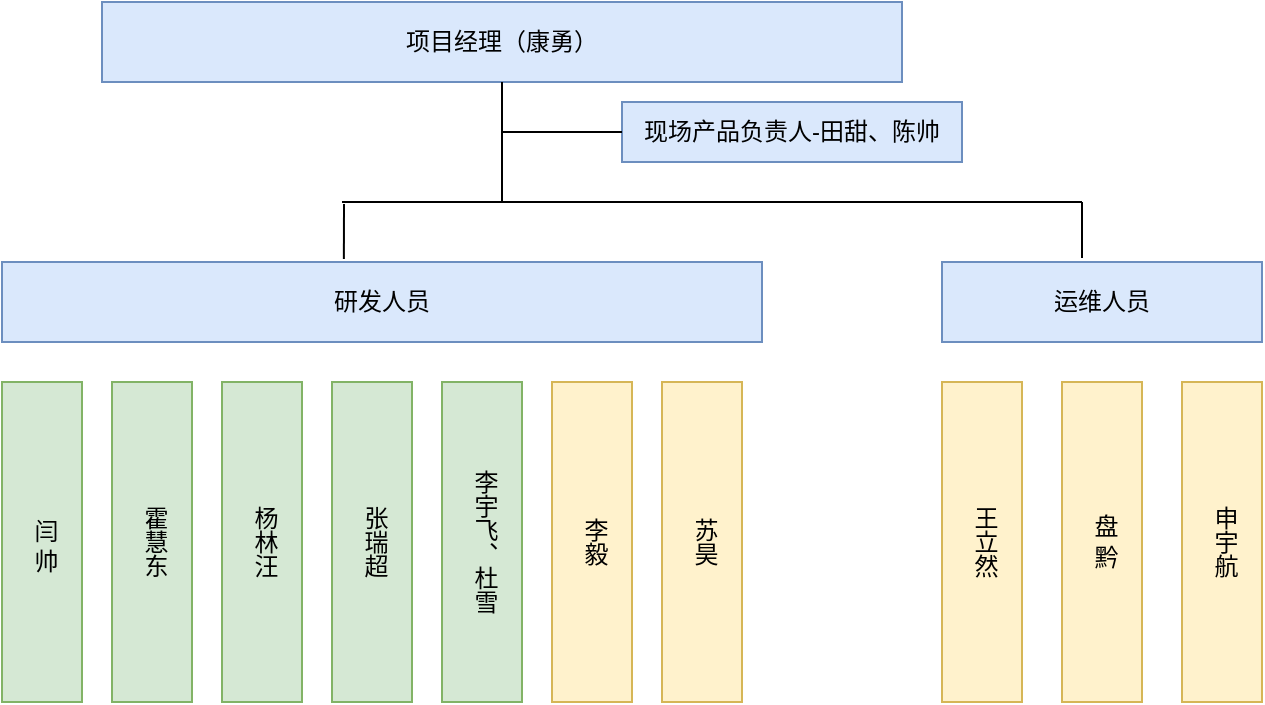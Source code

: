 <mxfile version="24.7.17" pages="3">
  <diagram name="北指" id="OAROo4owWDmXJsYnr5AV">
    <mxGraphModel dx="1434" dy="738" grid="1" gridSize="10" guides="1" tooltips="1" connect="1" arrows="1" fold="1" page="1" pageScale="1" pageWidth="827" pageHeight="1169" math="0" shadow="0">
      <root>
        <mxCell id="0" />
        <mxCell id="1" parent="0" />
        <mxCell id="IGKMYJv6QwKf53uTfGsF-1" value="项目经理（康勇）" style="rounded=0;whiteSpace=wrap;html=1;fillColor=#dae8fc;strokeColor=#6c8ebf;" parent="1" vertex="1">
          <mxGeometry x="110" y="120" width="400" height="40" as="geometry" />
        </mxCell>
        <mxCell id="IGKMYJv6QwKf53uTfGsF-2" value="" style="endArrow=none;html=1;rounded=0;" parent="1" edge="1">
          <mxGeometry width="50" height="50" relative="1" as="geometry">
            <mxPoint x="310" y="220" as="sourcePoint" />
            <mxPoint x="310" y="160" as="targetPoint" />
          </mxGeometry>
        </mxCell>
        <mxCell id="IGKMYJv6QwKf53uTfGsF-3" value="" style="endArrow=none;html=1;rounded=0;" parent="1" edge="1">
          <mxGeometry width="50" height="50" relative="1" as="geometry">
            <mxPoint x="230" y="220" as="sourcePoint" />
            <mxPoint x="600" y="220" as="targetPoint" />
          </mxGeometry>
        </mxCell>
        <mxCell id="IGKMYJv6QwKf53uTfGsF-4" value="现场产品负责人-田甜、陈帅" style="rounded=0;whiteSpace=wrap;html=1;fillColor=#dae8fc;strokeColor=#6c8ebf;" parent="1" vertex="1">
          <mxGeometry x="370" y="170" width="170" height="30" as="geometry" />
        </mxCell>
        <mxCell id="IGKMYJv6QwKf53uTfGsF-5" value="" style="endArrow=none;html=1;rounded=0;" parent="1" edge="1">
          <mxGeometry width="50" height="50" relative="1" as="geometry">
            <mxPoint x="310" y="185" as="sourcePoint" />
            <mxPoint x="370" y="185" as="targetPoint" />
          </mxGeometry>
        </mxCell>
        <mxCell id="IGKMYJv6QwKf53uTfGsF-8" value="研发人员" style="rounded=0;whiteSpace=wrap;html=1;fillColor=#dae8fc;strokeColor=#6c8ebf;" parent="1" vertex="1">
          <mxGeometry x="60" y="250" width="380" height="40" as="geometry" />
        </mxCell>
        <mxCell id="IGKMYJv6QwKf53uTfGsF-9" value="运维人员" style="rounded=0;whiteSpace=wrap;html=1;fillColor=#dae8fc;strokeColor=#6c8ebf;" parent="1" vertex="1">
          <mxGeometry x="530" y="250" width="160" height="40" as="geometry" />
        </mxCell>
        <mxCell id="IGKMYJv6QwKf53uTfGsF-10" value="王立然" style="rounded=0;whiteSpace=wrap;html=1;textDirection=vertical-lr;fillColor=#fff2cc;strokeColor=#d6b656;" parent="1" vertex="1">
          <mxGeometry x="530" y="310" width="40" height="160" as="geometry" />
        </mxCell>
        <mxCell id="IGKMYJv6QwKf53uTfGsF-11" value="盘 黔" style="rounded=0;whiteSpace=wrap;html=1;textDirection=vertical-lr;fillColor=#fff2cc;strokeColor=#d6b656;" parent="1" vertex="1">
          <mxGeometry x="590" y="310" width="40" height="160" as="geometry" />
        </mxCell>
        <mxCell id="IGKMYJv6QwKf53uTfGsF-12" value="申宇航" style="rounded=0;whiteSpace=wrap;html=1;textDirection=vertical-rl;fillColor=#fff2cc;strokeColor=#d6b656;" parent="1" vertex="1">
          <mxGeometry x="650" y="310" width="40" height="160" as="geometry" />
        </mxCell>
        <mxCell id="IGKMYJv6QwKf53uTfGsF-13" value="&amp;nbsp;闫 帅" style="rounded=0;whiteSpace=wrap;html=1;textDirection=vertical-lr;fillColor=#d5e8d4;strokeColor=#82b366;" parent="1" vertex="1">
          <mxGeometry x="60" y="310" width="40" height="160" as="geometry" />
        </mxCell>
        <mxCell id="IGKMYJv6QwKf53uTfGsF-14" value="霍慧东" style="rounded=0;whiteSpace=wrap;html=1;textDirection=vertical-lr;fillColor=#D5E8D4;strokeColor=#82b366;" parent="1" vertex="1">
          <mxGeometry x="115" y="310" width="40" height="160" as="geometry" />
        </mxCell>
        <mxCell id="IGKMYJv6QwKf53uTfGsF-15" value="杨林汪" style="rounded=0;whiteSpace=wrap;html=1;textDirection=vertical-lr;fillColor=#D5E8D4;strokeColor=#82b366;" parent="1" vertex="1">
          <mxGeometry x="170" y="310" width="40" height="160" as="geometry" />
        </mxCell>
        <mxCell id="IGKMYJv6QwKf53uTfGsF-16" value="李宇飞、杜雪" style="rounded=0;whiteSpace=wrap;html=1;textDirection=vertical-lr;fillColor=#d5e8d4;strokeColor=#82b366;" parent="1" vertex="1">
          <mxGeometry x="280" y="310" width="40" height="160" as="geometry" />
        </mxCell>
        <mxCell id="IGKMYJv6QwKf53uTfGsF-17" value="张瑞超" style="rounded=0;whiteSpace=wrap;html=1;textDirection=vertical-lr;fillColor=#D5E8D4;strokeColor=#82b366;" parent="1" vertex="1">
          <mxGeometry x="225" y="310" width="40" height="160" as="geometry" />
        </mxCell>
        <mxCell id="IGKMYJv6QwKf53uTfGsF-18" value="李毅" style="rounded=0;whiteSpace=wrap;html=1;textDirection=vertical-lr;fillColor=#fff2cc;strokeColor=#d6b656;" parent="1" vertex="1">
          <mxGeometry x="335" y="310" width="40" height="160" as="geometry" />
        </mxCell>
        <mxCell id="IGKMYJv6QwKf53uTfGsF-19" value="苏昊" style="rounded=0;whiteSpace=wrap;html=1;textDirection=vertical-lr;fillColor=#fff2cc;strokeColor=#d6b656;" parent="1" vertex="1">
          <mxGeometry x="390" y="310" width="40" height="160" as="geometry" />
        </mxCell>
        <mxCell id="IGKMYJv6QwKf53uTfGsF-20" value="" style="endArrow=none;html=1;rounded=0;exitX=0.463;exitY=-0.061;exitDx=0;exitDy=0;exitPerimeter=0;" parent="1" edge="1">
          <mxGeometry width="50" height="50" relative="1" as="geometry">
            <mxPoint x="230.94" y="248.56" as="sourcePoint" />
            <mxPoint x="231" y="221" as="targetPoint" />
          </mxGeometry>
        </mxCell>
        <mxCell id="IGKMYJv6QwKf53uTfGsF-22" value="" style="endArrow=none;html=1;rounded=0;exitX=0.463;exitY=-0.061;exitDx=0;exitDy=0;exitPerimeter=0;" parent="1" edge="1">
          <mxGeometry width="50" height="50" relative="1" as="geometry">
            <mxPoint x="600" y="248" as="sourcePoint" />
            <mxPoint x="600" y="220" as="targetPoint" />
          </mxGeometry>
        </mxCell>
      </root>
    </mxGraphModel>
  </diagram>
  <diagram id="1MEnydMTLRQFDwfyDQmj" name="烟台">
    <mxGraphModel grid="1" page="1" gridSize="10" guides="1" tooltips="1" connect="1" arrows="1" fold="1" pageScale="1" pageWidth="827" pageHeight="1169" math="0" shadow="0">
      <root>
        <mxCell id="0" />
        <mxCell id="1" parent="0" />
      </root>
    </mxGraphModel>
  </diagram>
  <diagram id="j2_Z_fBfvxtsuSfJLwfG" name="通用">
    <mxGraphModel grid="1" page="1" gridSize="10" guides="1" tooltips="1" connect="1" arrows="1" fold="1" pageScale="1" pageWidth="827" pageHeight="1169" math="0" shadow="0">
      <root>
        <mxCell id="0" />
        <mxCell id="1" parent="0" />
        <mxCell id="yoIHUzKjn1k34Er21Ohf-1" value="项目经理" style="rounded=0;whiteSpace=wrap;html=1;" vertex="1" parent="1">
          <mxGeometry x="220" y="20" width="140" height="30" as="geometry" />
        </mxCell>
        <mxCell id="yoIHUzKjn1k34Er21Ohf-3" value="项目产品负责人" style="rounded=0;whiteSpace=wrap;html=1;fillColor=#ffe6cc;strokeColor=#d79b00;" vertex="1" parent="1">
          <mxGeometry x="30" y="100" width="120" height="30" as="geometry" />
        </mxCell>
        <mxCell id="yoIHUzKjn1k34Er21Ohf-4" value="项目技术负责人" style="rounded=0;whiteSpace=wrap;html=1;fillColor=#dae8fc;strokeColor=#6c8ebf;" vertex="1" parent="1">
          <mxGeometry x="230" y="100" width="120" height="30" as="geometry" />
        </mxCell>
        <mxCell id="yoIHUzKjn1k34Er21Ohf-5" value="产品经理" style="rounded=0;whiteSpace=wrap;html=1;fillColor=#ffe6cc;strokeColor=#d79b00;" vertex="1" parent="1">
          <mxGeometry x="30" y="170" width="120" height="30" as="geometry" />
        </mxCell>
        <mxCell id="yoIHUzKjn1k34Er21Ohf-6" value="研发经理" style="rounded=0;whiteSpace=wrap;html=1;fillColor=#dae8fc;strokeColor=#6c8ebf;" vertex="1" parent="1">
          <mxGeometry x="230" y="170" width="120" height="30" as="geometry" />
        </mxCell>
        <mxCell id="yoIHUzKjn1k34Er21Ohf-7" value="前端工程师&lt;div&gt;后端工程师&lt;/div&gt;" style="rounded=0;whiteSpace=wrap;html=1;fillColor=#dae8fc;strokeColor=#6c8ebf;" vertex="1" parent="1">
          <mxGeometry x="230" y="200" width="120" height="60" as="geometry" />
        </mxCell>
        <mxCell id="yoIHUzKjn1k34Er21Ohf-8" value="UI工程师" style="rounded=0;whiteSpace=wrap;html=1;fillColor=#dae8fc;strokeColor=#6c8ebf;" vertex="1" parent="1">
          <mxGeometry x="369" y="170" width="60" height="30" as="geometry" />
        </mxCell>
        <mxCell id="yoIHUzKjn1k34Er21Ohf-9" value="交付经理" style="rounded=0;whiteSpace=wrap;html=1;fillColor=#d5e8d4;strokeColor=#82b366;" vertex="1" parent="1">
          <mxGeometry x="446" y="100" width="70" height="30" as="geometry" />
        </mxCell>
        <mxCell id="yoIHUzKjn1k34Er21Ohf-10" value="技术支持" style="rounded=0;whiteSpace=wrap;html=1;fillColor=#d5e8d4;strokeColor=#82b366;" vertex="1" parent="1">
          <mxGeometry x="446" y="170" width="70" height="30" as="geometry" />
        </mxCell>
        <mxCell id="yoIHUzKjn1k34Er21Ohf-12" value="" style="endArrow=none;html=1;rounded=0;" edge="1" parent="1">
          <mxGeometry width="50" height="50" relative="1" as="geometry">
            <mxPoint x="290" y="80" as="sourcePoint" />
            <mxPoint x="290" y="50" as="targetPoint" />
          </mxGeometry>
        </mxCell>
        <mxCell id="yoIHUzKjn1k34Er21Ohf-13" value="" style="endArrow=none;html=1;rounded=0;" edge="1" parent="1">
          <mxGeometry width="50" height="50" relative="1" as="geometry">
            <mxPoint x="90" y="80" as="sourcePoint" />
            <mxPoint x="480" y="80" as="targetPoint" />
          </mxGeometry>
        </mxCell>
        <mxCell id="yoIHUzKjn1k34Er21Ohf-14" value="" style="endArrow=none;html=1;rounded=0;" edge="1" parent="1" source="yoIHUzKjn1k34Er21Ohf-3">
          <mxGeometry width="50" height="50" relative="1" as="geometry">
            <mxPoint x="40" y="130" as="sourcePoint" />
            <mxPoint x="90" y="80" as="targetPoint" />
          </mxGeometry>
        </mxCell>
        <mxCell id="yoIHUzKjn1k34Er21Ohf-15" value="" style="endArrow=none;html=1;rounded=0;fillColor=#d5e8d4;strokeColor=#82b366;" edge="1" parent="1" source="yoIHUzKjn1k34Er21Ohf-9">
          <mxGeometry width="50" height="50" relative="1" as="geometry">
            <mxPoint x="370" y="130" as="sourcePoint" />
            <mxPoint x="480" y="80" as="targetPoint" />
          </mxGeometry>
        </mxCell>
        <mxCell id="yoIHUzKjn1k34Er21Ohf-16" value="" style="endArrow=none;html=1;rounded=0;" edge="1" parent="1" source="yoIHUzKjn1k34Er21Ohf-4">
          <mxGeometry width="50" height="50" relative="1" as="geometry">
            <mxPoint x="240" y="130" as="sourcePoint" />
            <mxPoint x="290" y="80" as="targetPoint" />
          </mxGeometry>
        </mxCell>
        <mxCell id="yoIHUzKjn1k34Er21Ohf-17" value="" style="endArrow=none;html=1;rounded=0;exitX=0.5;exitY=0;exitDx=0;exitDy=0;fillColor=#dae8fc;strokeColor=#6c8ebf;" edge="1" parent="1" source="yoIHUzKjn1k34Er21Ohf-6">
          <mxGeometry width="50" height="50" relative="1" as="geometry">
            <mxPoint x="240" y="180" as="sourcePoint" />
            <mxPoint x="290" y="130" as="targetPoint" />
          </mxGeometry>
        </mxCell>
        <mxCell id="yoIHUzKjn1k34Er21Ohf-18" value="" style="endArrow=none;html=1;rounded=0;exitX=0.5;exitY=0;exitDx=0;exitDy=0;" edge="1" parent="1" source="yoIHUzKjn1k34Er21Ohf-5">
          <mxGeometry width="50" height="50" relative="1" as="geometry">
            <mxPoint x="40" y="180" as="sourcePoint" />
            <mxPoint x="90" y="130" as="targetPoint" />
          </mxGeometry>
        </mxCell>
      </root>
    </mxGraphModel>
  </diagram>
</mxfile>
